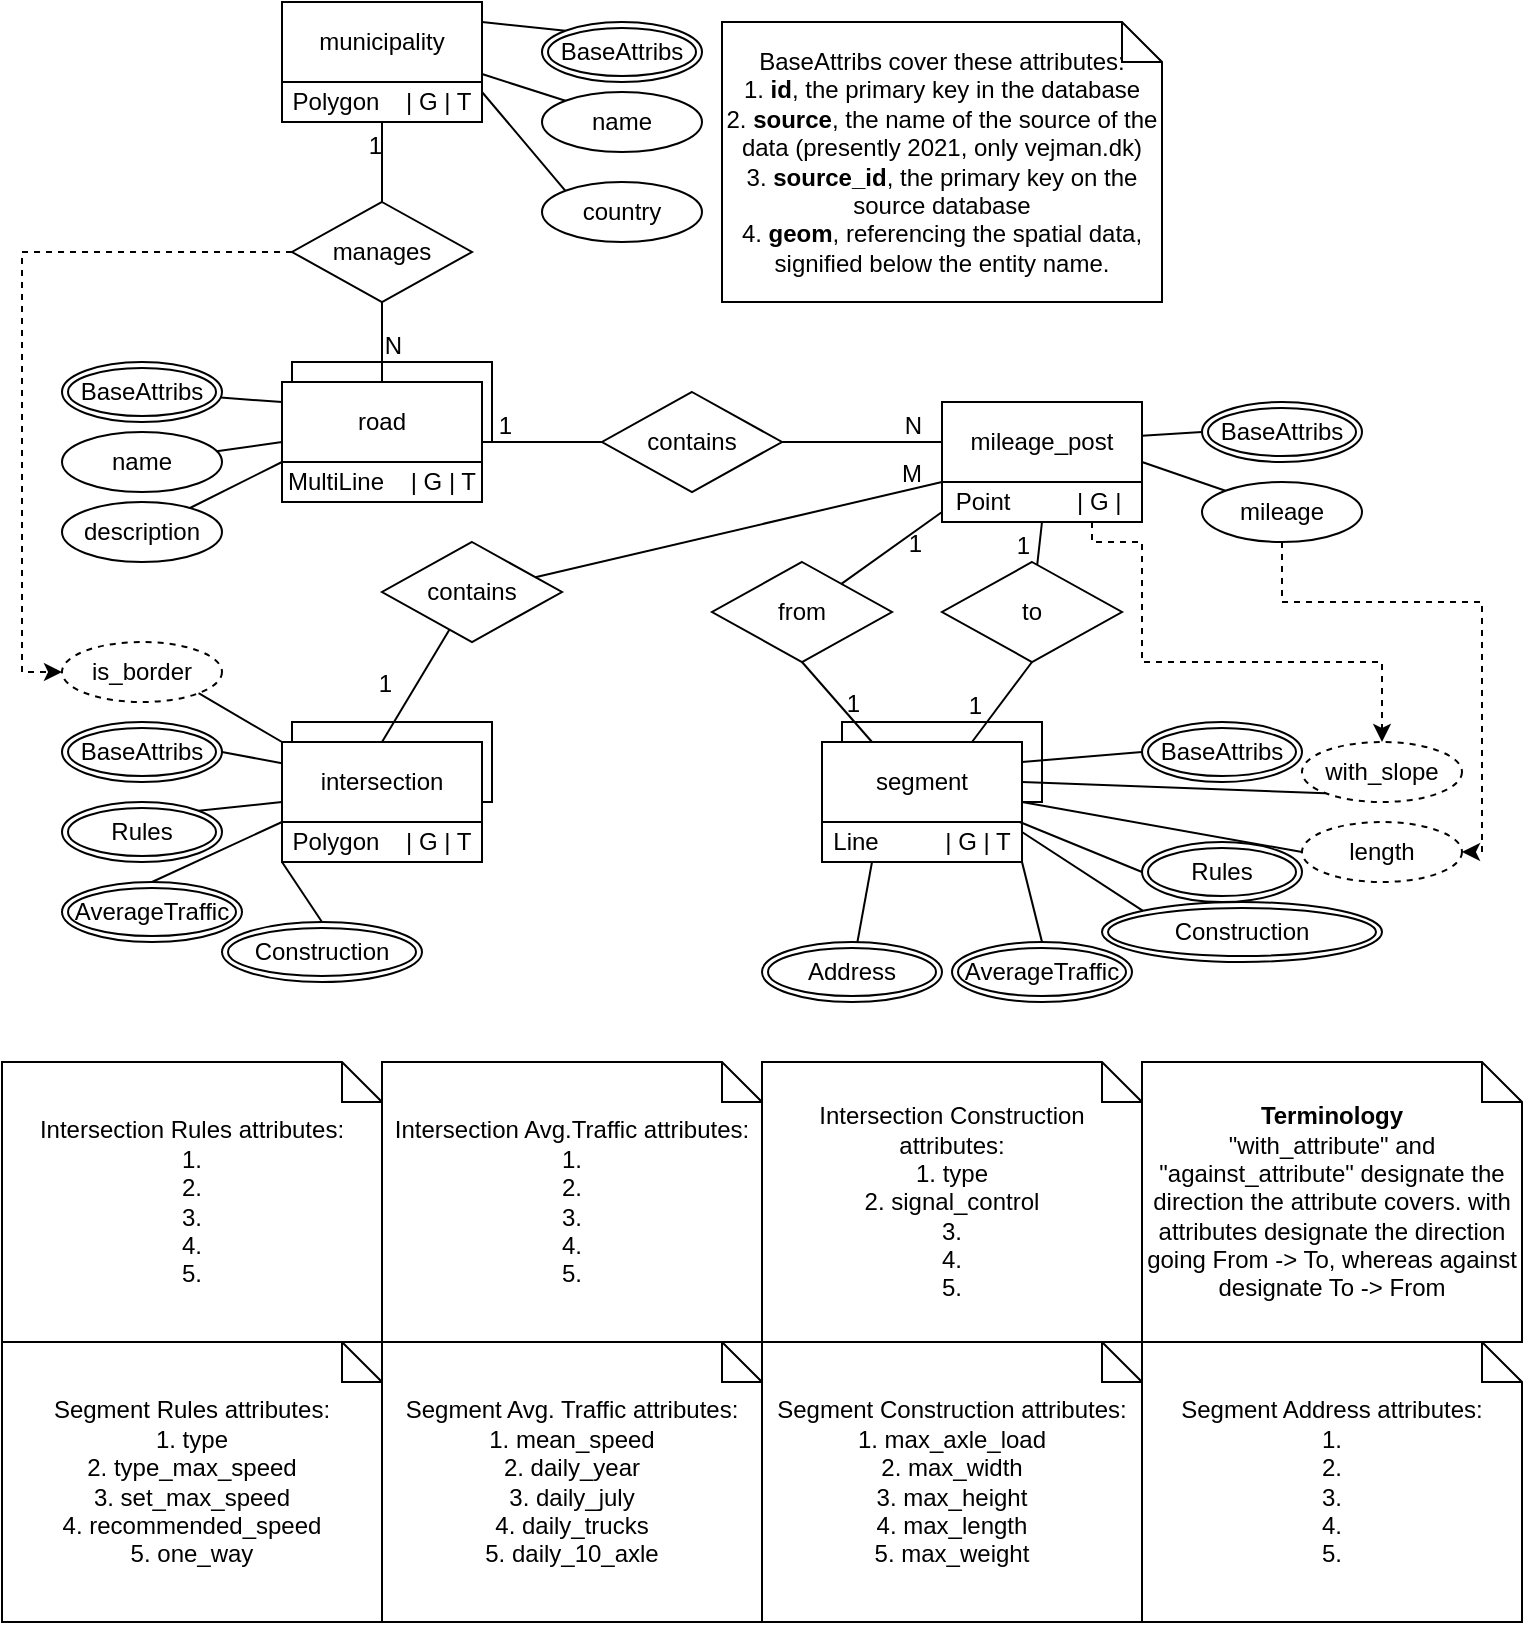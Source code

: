 <mxfile version="15.7.0" type="device"><diagram id="RBwsMFFDjLTtjhM1lYRS" name="Page-1"><mxGraphModel dx="2128" dy="536" grid="1" gridSize="10" guides="1" tooltips="1" connect="1" arrows="1" fold="1" page="1" pageScale="1" pageWidth="850" pageHeight="1100" math="0" shadow="0"><root><mxCell id="0"/><mxCell id="1" parent="0"/><mxCell id="puvWOMBDPcatHzkBq3eB-1" value="" style="whiteSpace=wrap;html=1;align=center;" vertex="1" parent="1"><mxGeometry x="25" y="590" width="100" height="40" as="geometry"/></mxCell><mxCell id="puvWOMBDPcatHzkBq3eB-2" value="" style="whiteSpace=wrap;html=1;align=center;" vertex="1" parent="1"><mxGeometry x="300" y="590" width="100" height="40" as="geometry"/></mxCell><mxCell id="puvWOMBDPcatHzkBq3eB-3" value="Use for Temporal" style="whiteSpace=wrap;html=1;align=center;" vertex="1" parent="1"><mxGeometry x="25" y="410" width="100" height="40" as="geometry"/></mxCell><mxCell id="puvWOMBDPcatHzkBq3eB-4" value="mileage_post" style="whiteSpace=wrap;html=1;align=center;" vertex="1" parent="1"><mxGeometry x="350" y="430" width="100" height="40" as="geometry"/></mxCell><mxCell id="puvWOMBDPcatHzkBq3eB-91" style="edgeStyle=orthogonalEdgeStyle;rounded=0;orthogonalLoop=1;jettySize=auto;html=1;exitX=0.75;exitY=1;exitDx=0;exitDy=0;dashed=1;" edge="1" parent="1" source="puvWOMBDPcatHzkBq3eB-5" target="puvWOMBDPcatHzkBq3eB-89"><mxGeometry relative="1" as="geometry"><Array as="points"><mxPoint x="425" y="500"/><mxPoint x="450" y="500"/><mxPoint x="450" y="560"/><mxPoint x="570" y="560"/></Array></mxGeometry></mxCell><mxCell id="puvWOMBDPcatHzkBq3eB-5" value="Point&amp;nbsp; &amp;nbsp;&amp;nbsp; &amp;nbsp;&amp;nbsp; &amp;nbsp; | G |&amp;nbsp; " style="whiteSpace=wrap;html=1;align=center;" vertex="1" parent="1"><mxGeometry x="350" y="470" width="100" height="20" as="geometry"/></mxCell><mxCell id="puvWOMBDPcatHzkBq3eB-6" value="municipality" style="whiteSpace=wrap;html=1;align=center;" vertex="1" parent="1"><mxGeometry x="20" y="230" width="100" height="40" as="geometry"/></mxCell><mxCell id="puvWOMBDPcatHzkBq3eB-7" value="Polygon&amp;nbsp;&amp;nbsp;&amp;nbsp; | G | T" style="whiteSpace=wrap;html=1;align=center;" vertex="1" parent="1"><mxGeometry x="20" y="270" width="100" height="20" as="geometry"/></mxCell><mxCell id="puvWOMBDPcatHzkBq3eB-8" value="road" style="whiteSpace=wrap;html=1;align=center;" vertex="1" parent="1"><mxGeometry x="20" y="420" width="100" height="40" as="geometry"/></mxCell><mxCell id="puvWOMBDPcatHzkBq3eB-9" value="MultiLine&amp;nbsp;&amp;nbsp;&amp;nbsp; | G | T" style="whiteSpace=wrap;html=1;align=center;" vertex="1" parent="1"><mxGeometry x="20" y="460" width="100" height="20" as="geometry"/></mxCell><mxCell id="puvWOMBDPcatHzkBq3eB-10" value="segment" style="whiteSpace=wrap;html=1;align=center;" vertex="1" parent="1"><mxGeometry x="290" y="600" width="100" height="40" as="geometry"/></mxCell><mxCell id="puvWOMBDPcatHzkBq3eB-11" value="Line &amp;nbsp; &amp;nbsp; &amp;nbsp;&amp;nbsp; &amp;nbsp; | G | T" style="whiteSpace=wrap;html=1;align=center;" vertex="1" parent="1"><mxGeometry x="290" y="640" width="100" height="20" as="geometry"/></mxCell><mxCell id="puvWOMBDPcatHzkBq3eB-12" value="intersection" style="whiteSpace=wrap;html=1;align=center;" vertex="1" parent="1"><mxGeometry x="20" y="600" width="100" height="40" as="geometry"/></mxCell><mxCell id="puvWOMBDPcatHzkBq3eB-13" value="Polygon &amp;nbsp;&amp;nbsp; | G | T" style="whiteSpace=wrap;html=1;align=center;" vertex="1" parent="1"><mxGeometry x="20" y="640" width="100" height="20" as="geometry"/></mxCell><mxCell id="puvWOMBDPcatHzkBq3eB-88" style="edgeStyle=orthogonalEdgeStyle;rounded=0;orthogonalLoop=1;jettySize=auto;html=1;exitX=0;exitY=0.5;exitDx=0;exitDy=0;entryX=0;entryY=0.5;entryDx=0;entryDy=0;dashed=1;" edge="1" parent="1" source="puvWOMBDPcatHzkBq3eB-14" target="puvWOMBDPcatHzkBq3eB-85"><mxGeometry relative="1" as="geometry"/></mxCell><mxCell id="puvWOMBDPcatHzkBq3eB-14" value="manages" style="shape=rhombus;perimeter=rhombusPerimeter;whiteSpace=wrap;html=1;align=center;" vertex="1" parent="1"><mxGeometry x="25" y="330" width="90" height="50" as="geometry"/></mxCell><mxCell id="puvWOMBDPcatHzkBq3eB-15" value="" style="endArrow=none;html=1;rounded=0;exitX=0.5;exitY=1;exitDx=0;exitDy=0;entryX=0.5;entryY=0;entryDx=0;entryDy=0;" edge="1" parent="1" source="puvWOMBDPcatHzkBq3eB-14" target="puvWOMBDPcatHzkBq3eB-8"><mxGeometry relative="1" as="geometry"><mxPoint x="180" y="430" as="sourcePoint"/><mxPoint x="340" y="430" as="targetPoint"/></mxGeometry></mxCell><mxCell id="puvWOMBDPcatHzkBq3eB-16" value="N" style="resizable=0;html=1;align=right;verticalAlign=bottom;" connectable="0" vertex="1" parent="puvWOMBDPcatHzkBq3eB-15"><mxGeometry x="1" relative="1" as="geometry"><mxPoint x="10" y="-10" as="offset"/></mxGeometry></mxCell><mxCell id="puvWOMBDPcatHzkBq3eB-17" value="" style="endArrow=none;html=1;rounded=0;exitX=0.5;exitY=0;exitDx=0;exitDy=0;entryX=0.5;entryY=1;entryDx=0;entryDy=0;" edge="1" parent="1" source="puvWOMBDPcatHzkBq3eB-14" target="puvWOMBDPcatHzkBq3eB-7"><mxGeometry relative="1" as="geometry"><mxPoint x="150" y="375" as="sourcePoint"/><mxPoint x="80" y="430" as="targetPoint"/></mxGeometry></mxCell><mxCell id="puvWOMBDPcatHzkBq3eB-18" value="1" style="resizable=0;html=1;align=right;verticalAlign=bottom;" connectable="0" vertex="1" parent="puvWOMBDPcatHzkBq3eB-17"><mxGeometry x="1" relative="1" as="geometry"><mxPoint y="20" as="offset"/></mxGeometry></mxCell><mxCell id="puvWOMBDPcatHzkBq3eB-19" value="" style="endArrow=none;html=1;rounded=0;entryX=0;entryY=0.5;entryDx=0;entryDy=0;exitX=1;exitY=0.5;exitDx=0;exitDy=0;" edge="1" parent="1" source="puvWOMBDPcatHzkBq3eB-21" target="puvWOMBDPcatHzkBq3eB-4"><mxGeometry relative="1" as="geometry"><mxPoint x="310" y="340" as="sourcePoint"/><mxPoint x="195" y="300" as="targetPoint"/></mxGeometry></mxCell><mxCell id="puvWOMBDPcatHzkBq3eB-20" value="N" style="resizable=0;html=1;align=right;verticalAlign=bottom;" connectable="0" vertex="1" parent="puvWOMBDPcatHzkBq3eB-19"><mxGeometry x="1" relative="1" as="geometry"><mxPoint x="-10" as="offset"/></mxGeometry></mxCell><mxCell id="puvWOMBDPcatHzkBq3eB-21" value="contains" style="shape=rhombus;perimeter=rhombusPerimeter;whiteSpace=wrap;html=1;align=center;" vertex="1" parent="1"><mxGeometry x="180" y="425" width="90" height="50" as="geometry"/></mxCell><mxCell id="puvWOMBDPcatHzkBq3eB-22" value="" style="endArrow=none;html=1;rounded=0;exitX=0;exitY=0.5;exitDx=0;exitDy=0;entryX=1;entryY=0.75;entryDx=0;entryDy=0;" edge="1" parent="1" source="puvWOMBDPcatHzkBq3eB-21" target="puvWOMBDPcatHzkBq3eB-8"><mxGeometry relative="1" as="geometry"><mxPoint x="320" y="350" as="sourcePoint"/><mxPoint x="310" y="450" as="targetPoint"/></mxGeometry></mxCell><mxCell id="puvWOMBDPcatHzkBq3eB-23" value="1" style="resizable=0;html=1;align=right;verticalAlign=bottom;" connectable="0" vertex="1" parent="puvWOMBDPcatHzkBq3eB-22"><mxGeometry x="1" relative="1" as="geometry"><mxPoint x="15" as="offset"/></mxGeometry></mxCell><mxCell id="puvWOMBDPcatHzkBq3eB-24" value="contains" style="shape=rhombus;perimeter=rhombusPerimeter;whiteSpace=wrap;html=1;align=center;" vertex="1" parent="1"><mxGeometry x="70" y="500" width="90" height="50" as="geometry"/></mxCell><mxCell id="puvWOMBDPcatHzkBq3eB-25" value="" style="endArrow=none;html=1;rounded=0;entryX=0.5;entryY=0;entryDx=0;entryDy=0;" edge="1" parent="1" source="puvWOMBDPcatHzkBq3eB-24" target="puvWOMBDPcatHzkBq3eB-12"><mxGeometry relative="1" as="geometry"><mxPoint x="190" y="460" as="sourcePoint"/><mxPoint x="130" y="460" as="targetPoint"/></mxGeometry></mxCell><mxCell id="puvWOMBDPcatHzkBq3eB-26" value="1" style="resizable=0;html=1;align=right;verticalAlign=bottom;" connectable="0" vertex="1" parent="puvWOMBDPcatHzkBq3eB-25"><mxGeometry x="1" relative="1" as="geometry"><mxPoint x="5" y="-20" as="offset"/></mxGeometry></mxCell><mxCell id="puvWOMBDPcatHzkBq3eB-27" value="" style="endArrow=none;html=1;rounded=0;entryX=0;entryY=1;entryDx=0;entryDy=0;" edge="1" parent="1" source="puvWOMBDPcatHzkBq3eB-24" target="puvWOMBDPcatHzkBq3eB-4"><mxGeometry relative="1" as="geometry"><mxPoint x="280" y="460" as="sourcePoint"/><mxPoint x="360" y="460" as="targetPoint"/></mxGeometry></mxCell><mxCell id="puvWOMBDPcatHzkBq3eB-28" value="M" style="resizable=0;html=1;align=right;verticalAlign=bottom;" connectable="0" vertex="1" parent="puvWOMBDPcatHzkBq3eB-27"><mxGeometry x="1" relative="1" as="geometry"><mxPoint x="-10" y="5" as="offset"/></mxGeometry></mxCell><mxCell id="puvWOMBDPcatHzkBq3eB-29" value="from" style="shape=rhombus;perimeter=rhombusPerimeter;whiteSpace=wrap;html=1;align=center;" vertex="1" parent="1"><mxGeometry x="235" y="510" width="90" height="50" as="geometry"/></mxCell><mxCell id="puvWOMBDPcatHzkBq3eB-30" value="" style="endArrow=none;html=1;rounded=0;entryX=0;entryY=0.75;entryDx=0;entryDy=0;" edge="1" parent="1" source="puvWOMBDPcatHzkBq3eB-29" target="puvWOMBDPcatHzkBq3eB-5"><mxGeometry relative="1" as="geometry"><mxPoint x="170" y="535" as="sourcePoint"/><mxPoint x="360" y="480" as="targetPoint"/></mxGeometry></mxCell><mxCell id="puvWOMBDPcatHzkBq3eB-31" value="1" style="resizable=0;html=1;align=right;verticalAlign=bottom;" connectable="0" vertex="1" parent="puvWOMBDPcatHzkBq3eB-30"><mxGeometry x="1" relative="1" as="geometry"><mxPoint x="-10" y="25" as="offset"/></mxGeometry></mxCell><mxCell id="puvWOMBDPcatHzkBq3eB-32" value="to" style="shape=rhombus;perimeter=rhombusPerimeter;whiteSpace=wrap;html=1;align=center;" vertex="1" parent="1"><mxGeometry x="350" y="510" width="90" height="50" as="geometry"/></mxCell><mxCell id="puvWOMBDPcatHzkBq3eB-33" value="" style="endArrow=none;html=1;rounded=0;entryX=0.5;entryY=1;entryDx=0;entryDy=0;" edge="1" parent="1" source="puvWOMBDPcatHzkBq3eB-32" target="puvWOMBDPcatHzkBq3eB-5"><mxGeometry relative="1" as="geometry"><mxPoint x="309.688" y="530.938" as="sourcePoint"/><mxPoint x="360" y="495" as="targetPoint"/></mxGeometry></mxCell><mxCell id="puvWOMBDPcatHzkBq3eB-34" value="1" style="resizable=0;html=1;align=right;verticalAlign=bottom;" connectable="0" vertex="1" parent="puvWOMBDPcatHzkBq3eB-33"><mxGeometry x="1" relative="1" as="geometry"><mxPoint x="-5" y="20" as="offset"/></mxGeometry></mxCell><mxCell id="puvWOMBDPcatHzkBq3eB-35" value="" style="endArrow=none;html=1;rounded=0;entryX=0.25;entryY=0;entryDx=0;entryDy=0;exitX=0.5;exitY=1;exitDx=0;exitDy=0;" edge="1" parent="1" source="puvWOMBDPcatHzkBq3eB-29" target="puvWOMBDPcatHzkBq3eB-10"><mxGeometry relative="1" as="geometry"><mxPoint x="309.688" y="530.938" as="sourcePoint"/><mxPoint x="360" y="495" as="targetPoint"/></mxGeometry></mxCell><mxCell id="puvWOMBDPcatHzkBq3eB-36" value="1" style="resizable=0;html=1;align=right;verticalAlign=bottom;" connectable="0" vertex="1" parent="puvWOMBDPcatHzkBq3eB-35"><mxGeometry x="1" relative="1" as="geometry"><mxPoint x="-5" y="-10" as="offset"/></mxGeometry></mxCell><mxCell id="puvWOMBDPcatHzkBq3eB-37" value="" style="endArrow=none;html=1;rounded=0;entryX=0.75;entryY=0;entryDx=0;entryDy=0;exitX=0.5;exitY=1;exitDx=0;exitDy=0;" edge="1" parent="1" source="puvWOMBDPcatHzkBq3eB-32" target="puvWOMBDPcatHzkBq3eB-10"><mxGeometry relative="1" as="geometry"><mxPoint x="290" y="570" as="sourcePoint"/><mxPoint x="325" y="610" as="targetPoint"/></mxGeometry></mxCell><mxCell id="puvWOMBDPcatHzkBq3eB-38" value="1" style="resizable=0;html=1;align=right;verticalAlign=bottom;" connectable="0" vertex="1" parent="puvWOMBDPcatHzkBq3eB-37"><mxGeometry x="1" relative="1" as="geometry"><mxPoint x="5" y="-10" as="offset"/></mxGeometry></mxCell><mxCell id="puvWOMBDPcatHzkBq3eB-39" value="BaseAttribs" style="ellipse;shape=doubleEllipse;margin=3;whiteSpace=wrap;html=1;align=center;" vertex="1" parent="1"><mxGeometry x="-90" y="410" width="80" height="30" as="geometry"/></mxCell><mxCell id="puvWOMBDPcatHzkBq3eB-40" value="&lt;div&gt;BaseAttribs cover these attributes:&lt;br&gt;1. &lt;b&gt;id&lt;/b&gt;, the primary key in the database&lt;/div&gt;&lt;div&gt;2. &lt;b&gt;source&lt;/b&gt;, the name of the source of the data (presently 2021, only vejman.dk)&lt;/div&gt;&lt;div&gt;3. &lt;b&gt;source_id&lt;/b&gt;, the primary key on the source database&lt;br&gt;&lt;/div&gt;&lt;div&gt;4. &lt;b&gt;geom&lt;/b&gt;, referencing the spatial data, signified below the entity name.&lt;br&gt;&lt;/div&gt;" style="shape=note;size=20;whiteSpace=wrap;html=1;" vertex="1" parent="1"><mxGeometry x="240" y="240" width="220" height="140" as="geometry"/></mxCell><mxCell id="puvWOMBDPcatHzkBq3eB-41" value="BaseAttribs" style="ellipse;shape=doubleEllipse;margin=3;whiteSpace=wrap;html=1;align=center;" vertex="1" parent="1"><mxGeometry x="150" y="240" width="80" height="30" as="geometry"/></mxCell><mxCell id="puvWOMBDPcatHzkBq3eB-42" value="BaseAttribs" style="ellipse;shape=doubleEllipse;margin=3;whiteSpace=wrap;html=1;align=center;" vertex="1" parent="1"><mxGeometry x="-90" y="590" width="80" height="30" as="geometry"/></mxCell><mxCell id="puvWOMBDPcatHzkBq3eB-43" value="BaseAttribs" style="ellipse;shape=doubleEllipse;margin=3;whiteSpace=wrap;html=1;align=center;" vertex="1" parent="1"><mxGeometry x="480" y="430" width="80" height="30" as="geometry"/></mxCell><mxCell id="puvWOMBDPcatHzkBq3eB-44" value="BaseAttribs" style="ellipse;shape=doubleEllipse;margin=3;whiteSpace=wrap;html=1;align=center;" vertex="1" parent="1"><mxGeometry x="450" y="590" width="80" height="30" as="geometry"/></mxCell><mxCell id="puvWOMBDPcatHzkBq3eB-45" value="" style="endArrow=none;html=1;rounded=0;exitX=1;exitY=0.25;exitDx=0;exitDy=0;entryX=0;entryY=0;entryDx=0;entryDy=0;" edge="1" parent="1" source="puvWOMBDPcatHzkBq3eB-6" target="puvWOMBDPcatHzkBq3eB-41"><mxGeometry relative="1" as="geometry"><mxPoint x="180" y="470" as="sourcePoint"/><mxPoint x="340" y="470" as="targetPoint"/></mxGeometry></mxCell><mxCell id="puvWOMBDPcatHzkBq3eB-46" value="" style="endArrow=none;html=1;rounded=0;exitX=0;exitY=0.25;exitDx=0;exitDy=0;" edge="1" parent="1" source="puvWOMBDPcatHzkBq3eB-8" target="puvWOMBDPcatHzkBq3eB-39"><mxGeometry relative="1" as="geometry"><mxPoint x="130" y="250" as="sourcePoint"/><mxPoint x="181.716" y="264.393" as="targetPoint"/></mxGeometry></mxCell><mxCell id="puvWOMBDPcatHzkBq3eB-47" value="" style="endArrow=none;html=1;rounded=0;entryX=1;entryY=0.5;entryDx=0;entryDy=0;" edge="1" parent="1" source="puvWOMBDPcatHzkBq3eB-12" target="puvWOMBDPcatHzkBq3eB-42"><mxGeometry relative="1" as="geometry"><mxPoint x="30" y="440" as="sourcePoint"/><mxPoint x="-0.706" y="437.807" as="targetPoint"/></mxGeometry></mxCell><mxCell id="puvWOMBDPcatHzkBq3eB-48" value="" style="endArrow=none;html=1;rounded=0;entryX=0;entryY=0.5;entryDx=0;entryDy=0;" edge="1" parent="1" source="puvWOMBDPcatHzkBq3eB-4" target="puvWOMBDPcatHzkBq3eB-43"><mxGeometry relative="1" as="geometry"><mxPoint x="30" y="620.625" as="sourcePoint"/><mxPoint y="615" as="targetPoint"/></mxGeometry></mxCell><mxCell id="puvWOMBDPcatHzkBq3eB-49" value="" style="endArrow=none;html=1;rounded=0;entryX=0;entryY=0.5;entryDx=0;entryDy=0;exitX=1;exitY=0.25;exitDx=0;exitDy=0;" edge="1" parent="1" source="puvWOMBDPcatHzkBq3eB-10" target="puvWOMBDPcatHzkBq3eB-44"><mxGeometry relative="1" as="geometry"><mxPoint x="460" y="456.875" as="sourcePoint"/><mxPoint x="490" y="455" as="targetPoint"/></mxGeometry></mxCell><mxCell id="puvWOMBDPcatHzkBq3eB-50" value="name" style="ellipse;whiteSpace=wrap;html=1;align=center;" vertex="1" parent="1"><mxGeometry x="150" y="275" width="80" height="30" as="geometry"/></mxCell><mxCell id="puvWOMBDPcatHzkBq3eB-51" value="" style="endArrow=none;html=1;rounded=0;entryX=0;entryY=0;entryDx=0;entryDy=0;" edge="1" parent="1" source="puvWOMBDPcatHzkBq3eB-6" target="puvWOMBDPcatHzkBq3eB-50"><mxGeometry relative="1" as="geometry"><mxPoint x="130" y="250" as="sourcePoint"/><mxPoint x="171.716" y="254.393" as="targetPoint"/></mxGeometry></mxCell><mxCell id="puvWOMBDPcatHzkBq3eB-52" style="edgeStyle=orthogonalEdgeStyle;rounded=0;orthogonalLoop=1;jettySize=auto;html=1;exitX=0.5;exitY=1;exitDx=0;exitDy=0;entryX=1;entryY=0.5;entryDx=0;entryDy=0;dashed=1;" edge="1" parent="1" source="puvWOMBDPcatHzkBq3eB-53" target="puvWOMBDPcatHzkBq3eB-59"><mxGeometry relative="1" as="geometry"><Array as="points"><mxPoint x="520" y="530"/><mxPoint x="620" y="530"/><mxPoint x="620" y="655"/></Array></mxGeometry></mxCell><mxCell id="puvWOMBDPcatHzkBq3eB-53" value="mileage" style="ellipse;whiteSpace=wrap;html=1;align=center;" vertex="1" parent="1"><mxGeometry x="480" y="470" width="80" height="30" as="geometry"/></mxCell><mxCell id="puvWOMBDPcatHzkBq3eB-54" value="" style="endArrow=none;html=1;rounded=0;entryX=0;entryY=0;entryDx=0;entryDy=0;exitX=1;exitY=0.75;exitDx=0;exitDy=0;" edge="1" parent="1" source="puvWOMBDPcatHzkBq3eB-4" target="puvWOMBDPcatHzkBq3eB-53"><mxGeometry relative="1" as="geometry"><mxPoint x="460" y="456.875" as="sourcePoint"/><mxPoint x="490" y="455" as="targetPoint"/></mxGeometry></mxCell><mxCell id="puvWOMBDPcatHzkBq3eB-55" value="name" style="ellipse;whiteSpace=wrap;html=1;align=center;" vertex="1" parent="1"><mxGeometry x="-90" y="445" width="80" height="30" as="geometry"/></mxCell><mxCell id="puvWOMBDPcatHzkBq3eB-56" value="" style="endArrow=none;html=1;rounded=0;exitX=0;exitY=0.75;exitDx=0;exitDy=0;" edge="1" parent="1" source="puvWOMBDPcatHzkBq3eB-8" target="puvWOMBDPcatHzkBq3eB-55"><mxGeometry relative="1" as="geometry"><mxPoint x="30" y="440" as="sourcePoint"/><mxPoint x="-0.706" y="437.807" as="targetPoint"/></mxGeometry></mxCell><mxCell id="puvWOMBDPcatHzkBq3eB-57" value="description" style="ellipse;whiteSpace=wrap;html=1;align=center;" vertex="1" parent="1"><mxGeometry x="-90" y="480" width="80" height="30" as="geometry"/></mxCell><mxCell id="puvWOMBDPcatHzkBq3eB-58" value="" style="endArrow=none;html=1;rounded=0;exitX=0;exitY=0;exitDx=0;exitDy=0;" edge="1" parent="1" source="puvWOMBDPcatHzkBq3eB-9" target="puvWOMBDPcatHzkBq3eB-57"><mxGeometry relative="1" as="geometry"><mxPoint x="30" y="460" as="sourcePoint"/><mxPoint x="-2.62" y="464.66" as="targetPoint"/></mxGeometry></mxCell><mxCell id="puvWOMBDPcatHzkBq3eB-59" value="length" style="ellipse;whiteSpace=wrap;html=1;align=center;dashed=1;" vertex="1" parent="1"><mxGeometry x="530" y="640" width="80" height="30" as="geometry"/></mxCell><mxCell id="puvWOMBDPcatHzkBq3eB-60" value="" style="endArrow=none;html=1;rounded=0;entryX=0;entryY=0.5;entryDx=0;entryDy=0;exitX=1;exitY=0.75;exitDx=0;exitDy=0;" edge="1" parent="1" source="puvWOMBDPcatHzkBq3eB-10" target="puvWOMBDPcatHzkBq3eB-59"><mxGeometry relative="1" as="geometry"><mxPoint x="400" y="620" as="sourcePoint"/><mxPoint x="460" y="615" as="targetPoint"/></mxGeometry></mxCell><mxCell id="puvWOMBDPcatHzkBq3eB-61" value="Rules" style="ellipse;shape=doubleEllipse;margin=3;whiteSpace=wrap;html=1;align=center;" vertex="1" parent="1"><mxGeometry x="-90" y="630" width="80" height="30" as="geometry"/></mxCell><mxCell id="puvWOMBDPcatHzkBq3eB-62" value="Construction" style="ellipse;shape=doubleEllipse;margin=3;whiteSpace=wrap;html=1;align=center;" vertex="1" parent="1"><mxGeometry x="-10" y="690" width="100" height="30" as="geometry"/></mxCell><mxCell id="puvWOMBDPcatHzkBq3eB-63" value="AverageTraffic" style="ellipse;shape=doubleEllipse;margin=3;whiteSpace=wrap;html=1;align=center;" vertex="1" parent="1"><mxGeometry x="-90" y="670" width="90" height="30" as="geometry"/></mxCell><mxCell id="puvWOMBDPcatHzkBq3eB-64" value="Rules" style="ellipse;shape=doubleEllipse;margin=3;whiteSpace=wrap;html=1;align=center;" vertex="1" parent="1"><mxGeometry x="450" y="650" width="80" height="30" as="geometry"/></mxCell><mxCell id="puvWOMBDPcatHzkBq3eB-65" value="Construction" style="ellipse;shape=doubleEllipse;margin=3;whiteSpace=wrap;html=1;align=center;" vertex="1" parent="1"><mxGeometry x="430" y="680" width="140" height="30" as="geometry"/></mxCell><mxCell id="puvWOMBDPcatHzkBq3eB-66" value="AverageTraffic" style="ellipse;shape=doubleEllipse;margin=3;whiteSpace=wrap;html=1;align=center;" vertex="1" parent="1"><mxGeometry x="355" y="700" width="90" height="30" as="geometry"/></mxCell><mxCell id="puvWOMBDPcatHzkBq3eB-67" value="" style="endArrow=none;html=1;rounded=0;entryX=0;entryY=0.5;entryDx=0;entryDy=0;" edge="1" parent="1" source="puvWOMBDPcatHzkBq3eB-10" target="puvWOMBDPcatHzkBq3eB-64"><mxGeometry relative="1" as="geometry"><mxPoint x="400" y="630" as="sourcePoint"/><mxPoint x="540" y="635" as="targetPoint"/></mxGeometry></mxCell><mxCell id="puvWOMBDPcatHzkBq3eB-68" value="" style="endArrow=none;html=1;rounded=0;entryX=0;entryY=0;entryDx=0;entryDy=0;exitX=1;exitY=0.25;exitDx=0;exitDy=0;" edge="1" parent="1" source="puvWOMBDPcatHzkBq3eB-11" target="puvWOMBDPcatHzkBq3eB-65"><mxGeometry relative="1" as="geometry"><mxPoint x="400" y="643.636" as="sourcePoint"/><mxPoint x="460" y="660" as="targetPoint"/></mxGeometry></mxCell><mxCell id="puvWOMBDPcatHzkBq3eB-69" value="" style="endArrow=none;html=1;rounded=0;entryX=0.5;entryY=0;entryDx=0;entryDy=0;exitX=1;exitY=1;exitDx=0;exitDy=0;" edge="1" parent="1" source="puvWOMBDPcatHzkBq3eB-11" target="puvWOMBDPcatHzkBq3eB-66"><mxGeometry relative="1" as="geometry"><mxPoint x="400" y="655" as="sourcePoint"/><mxPoint x="451.716" y="684.393" as="targetPoint"/></mxGeometry></mxCell><mxCell id="puvWOMBDPcatHzkBq3eB-70" value="" style="endArrow=none;html=1;rounded=0;entryX=1;entryY=0;entryDx=0;entryDy=0;exitX=0;exitY=0.75;exitDx=0;exitDy=0;" edge="1" parent="1" source="puvWOMBDPcatHzkBq3eB-12" target="puvWOMBDPcatHzkBq3eB-61"><mxGeometry relative="1" as="geometry"><mxPoint x="30" y="620.625" as="sourcePoint"/><mxPoint y="615" as="targetPoint"/></mxGeometry></mxCell><mxCell id="puvWOMBDPcatHzkBq3eB-71" value="" style="endArrow=none;html=1;rounded=0;exitX=0;exitY=1;exitDx=0;exitDy=0;entryX=0.5;entryY=0;entryDx=0;entryDy=0;" edge="1" parent="1" source="puvWOMBDPcatHzkBq3eB-13" target="puvWOMBDPcatHzkBq3eB-62"><mxGeometry relative="1" as="geometry"><mxPoint x="30" y="640" as="sourcePoint"/><mxPoint x="60" y="690" as="targetPoint"/></mxGeometry></mxCell><mxCell id="puvWOMBDPcatHzkBq3eB-72" value="" style="endArrow=none;html=1;rounded=0;entryX=0.5;entryY=0;entryDx=0;entryDy=0;" edge="1" parent="1" target="puvWOMBDPcatHzkBq3eB-63"><mxGeometry relative="1" as="geometry"><mxPoint x="20" y="640" as="sourcePoint"/><mxPoint x="-11.716" y="684.393" as="targetPoint"/></mxGeometry></mxCell><mxCell id="puvWOMBDPcatHzkBq3eB-73" value="Intersection Rules attributes:&lt;div&gt;1.&lt;br&gt;&lt;/div&gt;&lt;div&gt;2.&lt;/div&gt;&lt;div&gt;3.&lt;/div&gt;&lt;div&gt;4.&lt;/div&gt;&lt;div&gt;5.&lt;br&gt;&lt;/div&gt;" style="shape=note;size=20;whiteSpace=wrap;html=1;" vertex="1" parent="1"><mxGeometry x="-120" y="760" width="190" height="140" as="geometry"/></mxCell><mxCell id="puvWOMBDPcatHzkBq3eB-74" value="&lt;div&gt;Intersection Construction attributes:&lt;/div&gt;&lt;div&gt;1. type&lt;br&gt;&lt;/div&gt;&lt;div&gt;2. signal_control&lt;/div&gt;&lt;div&gt;3.&lt;/div&gt;&lt;div&gt;4.&lt;/div&gt;&lt;div&gt;5.&lt;br&gt;&lt;/div&gt;" style="shape=note;size=20;whiteSpace=wrap;html=1;" vertex="1" parent="1"><mxGeometry x="260" y="760" width="190" height="140" as="geometry"/></mxCell><mxCell id="puvWOMBDPcatHzkBq3eB-75" value="Intersection Avg.Traffic attributes:&lt;div&gt;1.&lt;/div&gt;&lt;div&gt;2.&lt;/div&gt;&lt;div&gt;3.&lt;/div&gt;&lt;div&gt;4.&lt;/div&gt;&lt;div&gt;5.&lt;br&gt;&lt;/div&gt;" style="shape=note;size=20;whiteSpace=wrap;html=1;" vertex="1" parent="1"><mxGeometry x="70" y="760" width="190" height="140" as="geometry"/></mxCell><mxCell id="puvWOMBDPcatHzkBq3eB-76" value="&lt;div&gt;&lt;b&gt;Terminology&lt;/b&gt;&lt;/div&gt;&lt;div&gt;&quot;with_attribute&quot; and &quot;against_attribute&quot; designate the direction the attribute covers. with attributes designate the direction going From -&amp;gt; To, whereas against designate To -&amp;gt; From&lt;br&gt;&lt;/div&gt;" style="shape=note;size=20;whiteSpace=wrap;html=1;" vertex="1" parent="1"><mxGeometry x="450" y="760" width="190" height="140" as="geometry"/></mxCell><mxCell id="puvWOMBDPcatHzkBq3eB-77" value="Segment Rules attributes:&lt;div&gt;1. type&lt;br&gt;&lt;/div&gt;&lt;div&gt;2. type_max_speed&lt;br&gt;&lt;/div&gt;&lt;div&gt;3. set_max_speed&lt;br&gt;&lt;/div&gt;&lt;div&gt;4. recommended_speed&lt;br&gt;&lt;/div&gt;&lt;div&gt;5. one_way&lt;/div&gt;" style="shape=note;size=20;whiteSpace=wrap;html=1;" vertex="1" parent="1"><mxGeometry x="-120" y="900" width="190" height="140" as="geometry"/></mxCell><mxCell id="puvWOMBDPcatHzkBq3eB-78" value="Segment Avg. Traffic attributes:&lt;div&gt;1. mean_speed&lt;br&gt;&lt;/div&gt;&lt;div&gt;2. daily_year&lt;br&gt;&lt;/div&gt;&lt;div&gt;3. daily_july&lt;br&gt;&lt;/div&gt;&lt;div&gt;4. daily_trucks&lt;br&gt;&lt;/div&gt;&lt;div&gt;5. daily_10_axle&lt;br&gt;&lt;/div&gt;" style="shape=note;size=20;whiteSpace=wrap;html=1;" vertex="1" parent="1"><mxGeometry x="70" y="900" width="190" height="140" as="geometry"/></mxCell><mxCell id="puvWOMBDPcatHzkBq3eB-79" value="Segment Construction attributes:&lt;div&gt;1. max_axle_load&lt;br&gt;&lt;/div&gt;&lt;div&gt;2. max_width&lt;br&gt;&lt;/div&gt;&lt;div&gt;3. max_height&lt;br&gt;&lt;/div&gt;&lt;div&gt;4. max_length&lt;br&gt;&lt;/div&gt;&lt;div&gt;5. max_weight&lt;br&gt;&lt;/div&gt;" style="shape=note;size=20;whiteSpace=wrap;html=1;" vertex="1" parent="1"><mxGeometry x="260" y="900" width="190" height="140" as="geometry"/></mxCell><mxCell id="puvWOMBDPcatHzkBq3eB-80" value="Segment Address attributes:&lt;div&gt;1.&lt;/div&gt;&lt;div&gt;2.&lt;/div&gt;&lt;div&gt;3.&lt;/div&gt;&lt;div&gt;4.&lt;/div&gt;&lt;div&gt;5.&lt;br&gt;&lt;/div&gt;" style="shape=note;size=20;whiteSpace=wrap;html=1;" vertex="1" parent="1"><mxGeometry x="450" y="900" width="190" height="140" as="geometry"/></mxCell><mxCell id="puvWOMBDPcatHzkBq3eB-81" value="Address" style="ellipse;shape=doubleEllipse;margin=3;whiteSpace=wrap;html=1;align=center;" vertex="1" parent="1"><mxGeometry x="260" y="700" width="90" height="30" as="geometry"/></mxCell><mxCell id="puvWOMBDPcatHzkBq3eB-82" value="" style="endArrow=none;html=1;rounded=0;exitX=0.25;exitY=1;exitDx=0;exitDy=0;" edge="1" parent="1" source="puvWOMBDPcatHzkBq3eB-11" target="puvWOMBDPcatHzkBq3eB-81"><mxGeometry relative="1" as="geometry"><mxPoint x="400" y="670" as="sourcePoint"/><mxPoint x="435" y="710" as="targetPoint"/></mxGeometry></mxCell><mxCell id="puvWOMBDPcatHzkBq3eB-83" value="country" style="ellipse;whiteSpace=wrap;html=1;align=center;" vertex="1" parent="1"><mxGeometry x="150" y="320" width="80" height="30" as="geometry"/></mxCell><mxCell id="puvWOMBDPcatHzkBq3eB-84" value="" style="endArrow=none;html=1;rounded=0;entryX=0;entryY=0;entryDx=0;entryDy=0;exitX=1;exitY=0.25;exitDx=0;exitDy=0;" edge="1" parent="1" source="puvWOMBDPcatHzkBq3eB-7" target="puvWOMBDPcatHzkBq3eB-83"><mxGeometry relative="1" as="geometry"><mxPoint x="130.0" y="276.352" as="sourcePoint"/><mxPoint x="170.872" y="289.72" as="targetPoint"/></mxGeometry></mxCell><mxCell id="puvWOMBDPcatHzkBq3eB-85" value="is_border" style="ellipse;whiteSpace=wrap;html=1;align=center;dashed=1;" vertex="1" parent="1"><mxGeometry x="-90" y="550" width="80" height="30" as="geometry"/></mxCell><mxCell id="puvWOMBDPcatHzkBq3eB-87" value="" style="endArrow=none;html=1;rounded=0;entryX=1;entryY=1;entryDx=0;entryDy=0;exitX=0;exitY=0;exitDx=0;exitDy=0;" edge="1" parent="1" source="puvWOMBDPcatHzkBq3eB-12" target="puvWOMBDPcatHzkBq3eB-85"><mxGeometry relative="1" as="geometry"><mxPoint x="30" y="620.625" as="sourcePoint"/><mxPoint y="615" as="targetPoint"/></mxGeometry></mxCell><mxCell id="puvWOMBDPcatHzkBq3eB-89" value="with_slope" style="ellipse;whiteSpace=wrap;html=1;align=center;dashed=1;" vertex="1" parent="1"><mxGeometry x="530" y="600" width="80" height="30" as="geometry"/></mxCell><mxCell id="puvWOMBDPcatHzkBq3eB-90" value="" style="endArrow=none;html=1;rounded=0;entryX=0;entryY=1;entryDx=0;entryDy=0;exitX=1;exitY=0.5;exitDx=0;exitDy=0;" edge="1" parent="1" source="puvWOMBDPcatHzkBq3eB-10" target="puvWOMBDPcatHzkBq3eB-89"><mxGeometry relative="1" as="geometry"><mxPoint x="400" y="630" as="sourcePoint"/><mxPoint x="540" y="665" as="targetPoint"/></mxGeometry></mxCell></root></mxGraphModel></diagram></mxfile>